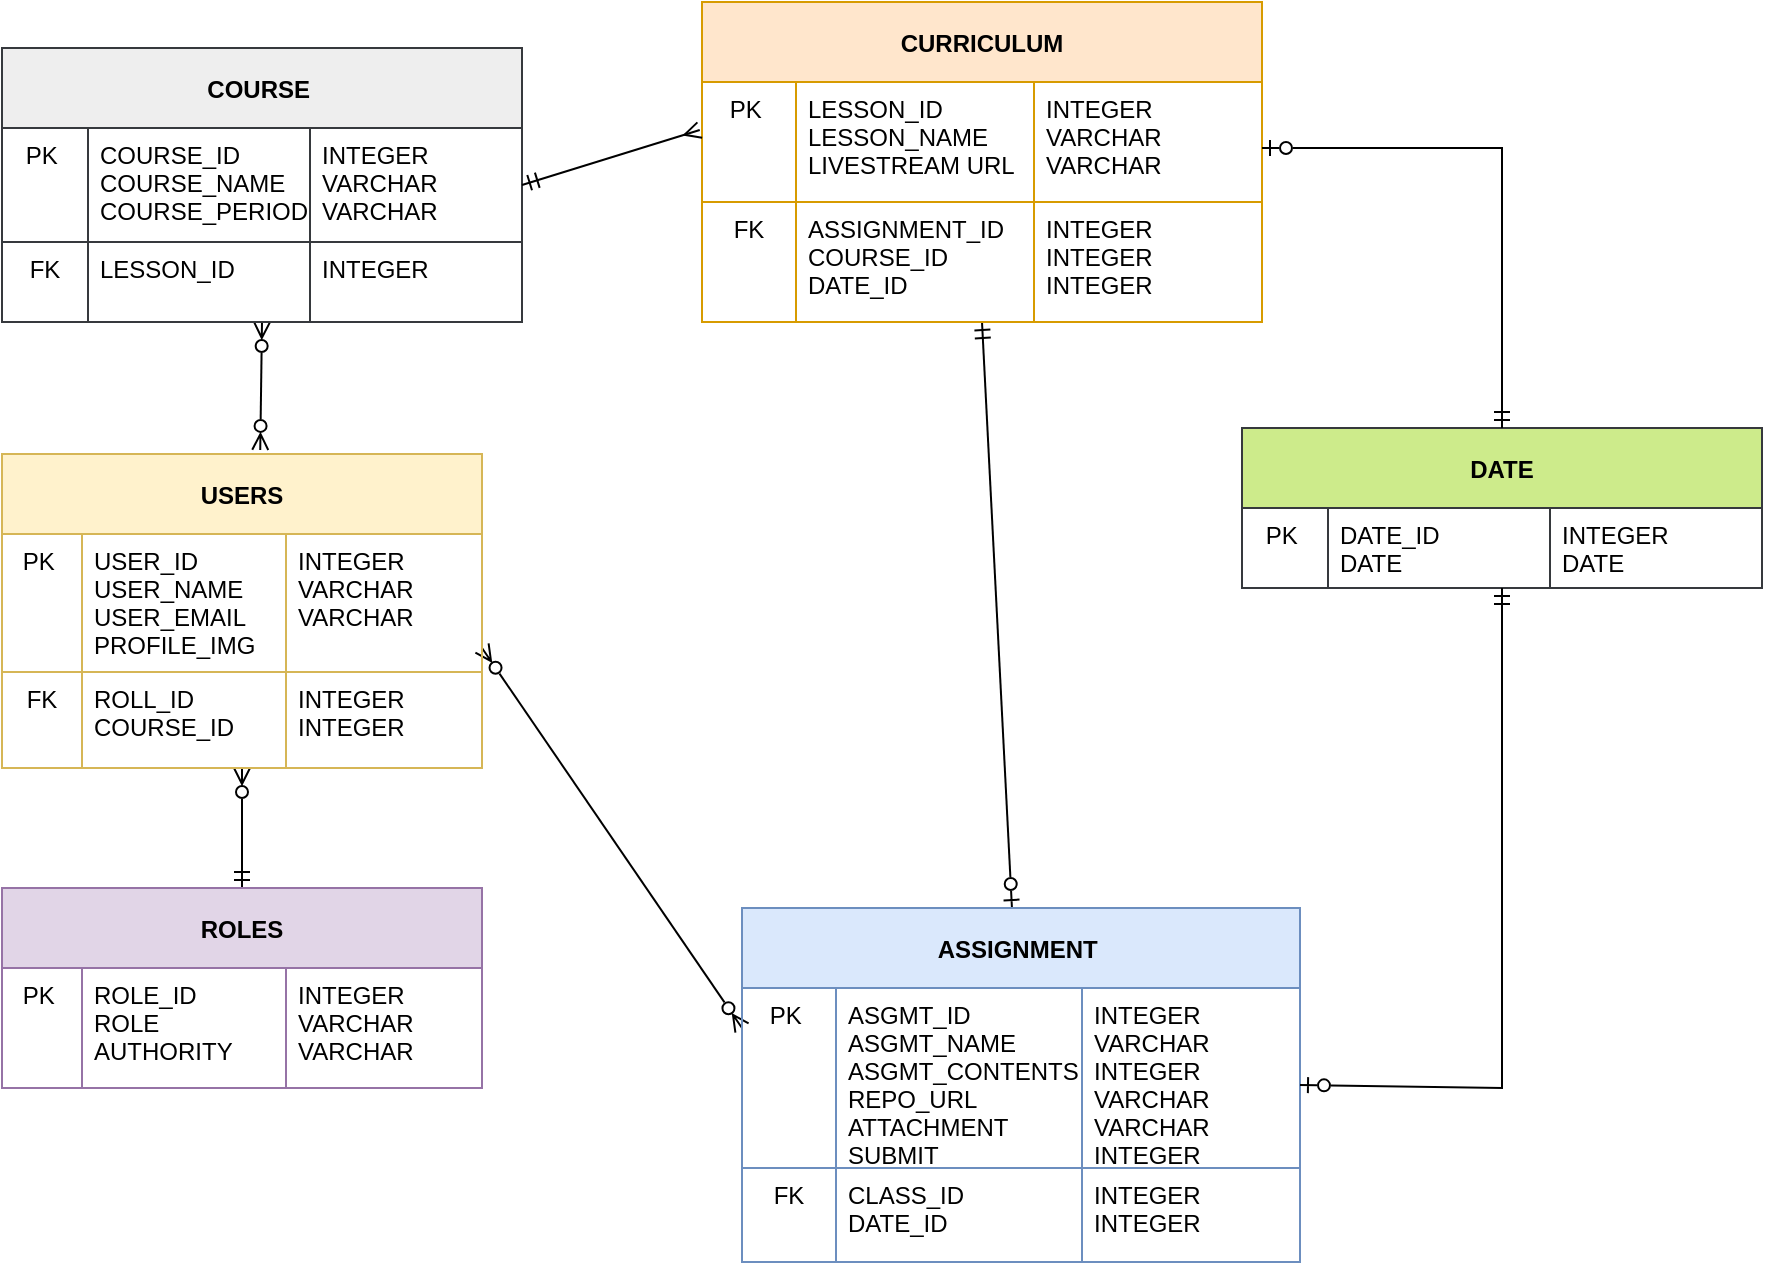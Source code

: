 <mxfile version="20.2.6" type="device"><diagram id="R2lEEEUBdFMjLlhIrx00" name="Page-1"><mxGraphModel dx="2801" dy="837" grid="1" gridSize="10" guides="1" tooltips="1" connect="1" arrows="1" fold="1" page="1" pageScale="1" pageWidth="1100" pageHeight="850" math="0" shadow="0" extFonts="Permanent Marker^https://fonts.googleapis.com/css?family=Permanent+Marker"><root><mxCell id="0"/><mxCell id="1" parent="0"/><mxCell id="WN3hn1zlduRSiTncXsH_-110" value="" style="rounded=0;orthogonalLoop=1;jettySize=auto;html=1;endArrow=ERzeroToMany;endFill=0;startArrow=ERmandOne;startFill=0;exitX=0.5;exitY=0;exitDx=0;exitDy=0;entryX=0.5;entryY=1;entryDx=0;entryDy=0;" parent="1" source="WN3hn1zlduRSiTncXsH_-90" target="WN3hn1zlduRSiTncXsH_-51" edge="1"><mxGeometry relative="1" as="geometry"><mxPoint x="-861" y="833" as="sourcePoint"/><mxPoint x="-871" y="633" as="targetPoint"/></mxGeometry></mxCell><mxCell id="WN3hn1zlduRSiTncXsH_-132" value="" style="edgeStyle=none;rounded=0;orthogonalLoop=1;jettySize=auto;html=1;startArrow=ERzeroToMany;startFill=0;endArrow=ERzeroToMany;endFill=0;entryX=0.5;entryY=1;entryDx=0;entryDy=0;exitX=0.538;exitY=-0.013;exitDx=0;exitDy=0;exitPerimeter=0;" parent="1" source="WN3hn1zlduRSiTncXsH_-51" target="WN3hn1zlduRSiTncXsH_-135" edge="1"><mxGeometry relative="1" as="geometry"><mxPoint x="-850" y="523" as="sourcePoint"/><mxPoint x="-740" y="453" as="targetPoint"/><Array as="points"/></mxGeometry></mxCell><mxCell id="WN3hn1zlduRSiTncXsH_-146" style="edgeStyle=none;rounded=0;orthogonalLoop=1;jettySize=auto;html=1;startArrow=ERzeroToMany;startFill=0;endArrow=ERzeroToMany;endFill=0;" parent="1" edge="1"><mxGeometry relative="1" as="geometry"><mxPoint x="-740" y="413" as="sourcePoint"/><mxPoint x="-610" y="603" as="targetPoint"/></mxGeometry></mxCell><mxCell id="WN3hn1zlduRSiTncXsH_-51" value="USERS" style="shape=table;childLayout=tableLayout;startSize=40;collapsible=0;recursiveResize=0;expand=0;fontStyle=1;spacingLeft=0;fillColor=#fff2cc;strokeColor=#d6b656;" parent="1" vertex="1"><mxGeometry x="-980" y="316" width="240" height="157" as="geometry"/></mxCell><mxCell id="WN3hn1zlduRSiTncXsH_-52" value="" style="shape=tableRow;horizontal=0;swimlaneHead=0;swimlaneBody=0;top=0;left=0;bottom=0;right=0;dropTarget=0;fontStyle=0;fillColor=none;points=[[0,0.5],[1,0.5]];portConstraint=eastwest;startSize=0;collapsible=0;recursiveResize=0;expand=0;" parent="WN3hn1zlduRSiTncXsH_-51" vertex="1"><mxGeometry y="40" width="240" height="69" as="geometry"/></mxCell><mxCell id="WN3hn1zlduRSiTncXsH_-88" value="PK " style="swimlane;swimlaneHead=0;swimlaneBody=0;fontStyle=0;connectable=0;fillColor=none;startSize=0;collapsible=0;recursiveResize=0;expand=0;verticalAlign=top;align=center;" parent="WN3hn1zlduRSiTncXsH_-52" vertex="1"><mxGeometry width="40" height="69" as="geometry"><mxRectangle width="40" height="69" as="alternateBounds"/></mxGeometry></mxCell><mxCell id="WN3hn1zlduRSiTncXsH_-53" value="USER_ID&#10;USER_NAME&#10;USER_EMAIL&#10;PROFILE_IMG" style="swimlane;swimlaneHead=0;swimlaneBody=0;fontStyle=0;connectable=0;fillColor=none;startSize=0;collapsible=0;recursiveResize=0;expand=0;spacingLeft=4;verticalAlign=top;align=left;" parent="WN3hn1zlduRSiTncXsH_-52" vertex="1"><mxGeometry x="40" width="102" height="69" as="geometry"><mxRectangle width="102" height="69" as="alternateBounds"/></mxGeometry></mxCell><mxCell id="WN3hn1zlduRSiTncXsH_-54" value="INTEGER&#10;VARCHAR&#10;VARCHAR" style="swimlane;swimlaneHead=0;swimlaneBody=0;fontStyle=0;connectable=0;fillColor=none;startSize=0;collapsible=0;recursiveResize=0;expand=0;align=left;verticalAlign=top;spacingLeft=4;" parent="WN3hn1zlduRSiTncXsH_-52" vertex="1"><mxGeometry x="142" width="98" height="69" as="geometry"><mxRectangle width="98" height="69" as="alternateBounds"/></mxGeometry></mxCell><mxCell id="WN3hn1zlduRSiTncXsH_-55" value="" style="shape=tableRow;horizontal=0;swimlaneHead=0;swimlaneBody=0;top=0;left=0;bottom=0;right=0;dropTarget=0;fontStyle=0;fillColor=none;points=[[0,0.5],[1,0.5]];portConstraint=eastwest;startSize=0;collapsible=0;recursiveResize=0;expand=0;" parent="WN3hn1zlduRSiTncXsH_-51" vertex="1"><mxGeometry y="109" width="240" height="48" as="geometry"/></mxCell><mxCell id="WN3hn1zlduRSiTncXsH_-89" value="FK" style="swimlane;swimlaneHead=0;swimlaneBody=0;fontStyle=0;connectable=0;fillColor=none;startSize=0;collapsible=0;recursiveResize=0;expand=0;align=center;verticalAlign=top;" parent="WN3hn1zlduRSiTncXsH_-55" vertex="1"><mxGeometry width="40" height="48" as="geometry"><mxRectangle width="40" height="48" as="alternateBounds"/></mxGeometry></mxCell><mxCell id="WN3hn1zlduRSiTncXsH_-56" value="ROLL_ID&#10;COURSE_ID" style="swimlane;swimlaneHead=0;swimlaneBody=0;fontStyle=0;connectable=0;fillColor=none;startSize=0;collapsible=0;recursiveResize=0;expand=0;align=left;verticalAlign=top;spacingLeft=4;" parent="WN3hn1zlduRSiTncXsH_-55" vertex="1"><mxGeometry x="40" width="102" height="48" as="geometry"><mxRectangle width="102" height="48" as="alternateBounds"/></mxGeometry></mxCell><mxCell id="WN3hn1zlduRSiTncXsH_-57" value="INTEGER&#10;INTEGER&#10;" style="swimlane;swimlaneHead=0;swimlaneBody=0;fontStyle=0;connectable=0;fillColor=none;startSize=0;collapsible=0;recursiveResize=0;expand=0;align=left;horizontal=1;verticalAlign=top;spacingLeft=4;" parent="WN3hn1zlduRSiTncXsH_-55" vertex="1"><mxGeometry x="142" width="98" height="48" as="geometry"><mxRectangle width="98" height="48" as="alternateBounds"/></mxGeometry></mxCell><mxCell id="WN3hn1zlduRSiTncXsH_-90" value="ROLES" style="shape=table;childLayout=tableLayout;startSize=40;collapsible=0;recursiveResize=0;expand=0;fontStyle=1;spacingLeft=0;fillColor=#e1d5e7;strokeColor=#9673a6;" parent="1" vertex="1"><mxGeometry x="-980" y="533" width="240" height="100" as="geometry"/></mxCell><mxCell id="WN3hn1zlduRSiTncXsH_-91" value="" style="shape=tableRow;horizontal=0;swimlaneHead=0;swimlaneBody=0;top=0;left=0;bottom=0;right=0;dropTarget=0;fontStyle=0;fillColor=none;points=[[0,0.5],[1,0.5]];portConstraint=eastwest;startSize=0;collapsible=0;recursiveResize=0;expand=0;" parent="WN3hn1zlduRSiTncXsH_-90" vertex="1"><mxGeometry y="40" width="240" height="60" as="geometry"/></mxCell><mxCell id="WN3hn1zlduRSiTncXsH_-92" value="PK " style="swimlane;swimlaneHead=0;swimlaneBody=0;fontStyle=0;connectable=0;fillColor=none;startSize=0;collapsible=0;recursiveResize=0;expand=0;verticalAlign=top;align=center;" parent="WN3hn1zlduRSiTncXsH_-91" vertex="1"><mxGeometry width="40" height="60" as="geometry"><mxRectangle width="40" height="60" as="alternateBounds"/></mxGeometry></mxCell><mxCell id="WN3hn1zlduRSiTncXsH_-93" value="ROLE_ID&#10;ROLE&#10;AUTHORITY" style="swimlane;swimlaneHead=0;swimlaneBody=0;fontStyle=0;connectable=0;fillColor=none;startSize=0;collapsible=0;recursiveResize=0;expand=0;spacingLeft=4;verticalAlign=top;align=left;" parent="WN3hn1zlduRSiTncXsH_-91" vertex="1"><mxGeometry x="40" width="102" height="60" as="geometry"><mxRectangle width="102" height="60" as="alternateBounds"/></mxGeometry></mxCell><mxCell id="WN3hn1zlduRSiTncXsH_-94" value="INTEGER&#10;VARCHAR&#10;VARCHAR" style="swimlane;swimlaneHead=0;swimlaneBody=0;fontStyle=0;connectable=0;fillColor=none;startSize=0;collapsible=0;recursiveResize=0;expand=0;align=left;verticalAlign=top;spacingLeft=4;" parent="WN3hn1zlduRSiTncXsH_-91" vertex="1"><mxGeometry x="142" width="98" height="60" as="geometry"><mxRectangle width="98" height="60" as="alternateBounds"/></mxGeometry></mxCell><mxCell id="WN3hn1zlduRSiTncXsH_-134" value="" style="edgeStyle=none;rounded=0;orthogonalLoop=1;jettySize=auto;html=1;startArrow=ERmandOne;startFill=0;endArrow=ERzeroToOne;endFill=0;exitX=0.5;exitY=1;exitDx=0;exitDy=0;" parent="1" source="WN3hn1zlduRSiTncXsH_-113" target="WN3hn1zlduRSiTncXsH_-122" edge="1"><mxGeometry relative="1" as="geometry"><mxPoint x="-460" y="233" as="sourcePoint"/><mxPoint x="-400" y="859" as="targetPoint"/></mxGeometry></mxCell><mxCell id="WN3hn1zlduRSiTncXsH_-113" value="CURRICULUM" style="shape=table;childLayout=tableLayout;startSize=40;collapsible=0;recursiveResize=0;expand=0;fontStyle=1;spacingLeft=0;fillColor=#ffe6cc;strokeColor=#d79b00;" parent="1" vertex="1"><mxGeometry x="-630" y="90" width="280" height="160" as="geometry"/></mxCell><mxCell id="WN3hn1zlduRSiTncXsH_-114" value="" style="shape=tableRow;horizontal=0;swimlaneHead=0;swimlaneBody=0;top=0;left=0;bottom=0;right=0;dropTarget=0;fontStyle=0;fillColor=none;points=[[0,0.5],[1,0.5]];portConstraint=eastwest;startSize=0;collapsible=0;recursiveResize=0;expand=0;" parent="WN3hn1zlduRSiTncXsH_-113" vertex="1"><mxGeometry y="40" width="280" height="60" as="geometry"/></mxCell><mxCell id="WN3hn1zlduRSiTncXsH_-115" value="PK " style="swimlane;swimlaneHead=0;swimlaneBody=0;fontStyle=0;connectable=0;fillColor=none;startSize=0;collapsible=0;recursiveResize=0;expand=0;verticalAlign=top;align=center;" parent="WN3hn1zlduRSiTncXsH_-114" vertex="1"><mxGeometry width="47" height="60" as="geometry"><mxRectangle width="47" height="60" as="alternateBounds"/></mxGeometry></mxCell><mxCell id="WN3hn1zlduRSiTncXsH_-116" value="LESSON_ID&#10;LESSON_NAME&#10;LIVESTREAM URL&#10;" style="swimlane;swimlaneHead=0;swimlaneBody=0;fontStyle=0;connectable=0;fillColor=none;startSize=0;collapsible=0;recursiveResize=0;expand=0;spacingLeft=4;verticalAlign=top;align=left;" parent="WN3hn1zlduRSiTncXsH_-114" vertex="1"><mxGeometry x="47" width="119" height="60" as="geometry"><mxRectangle width="119" height="60" as="alternateBounds"/></mxGeometry></mxCell><mxCell id="WN3hn1zlduRSiTncXsH_-117" value="INTEGER&#10;VARCHAR&#10;VARCHAR&#10;" style="swimlane;swimlaneHead=0;swimlaneBody=0;fontStyle=0;connectable=0;fillColor=none;startSize=0;collapsible=0;recursiveResize=0;expand=0;align=left;verticalAlign=top;spacingLeft=4;" parent="WN3hn1zlduRSiTncXsH_-114" vertex="1"><mxGeometry x="166" width="114" height="60" as="geometry"><mxRectangle width="114" height="60" as="alternateBounds"/></mxGeometry></mxCell><mxCell id="WN3hn1zlduRSiTncXsH_-118" value="" style="shape=tableRow;horizontal=0;swimlaneHead=0;swimlaneBody=0;top=0;left=0;bottom=0;right=0;dropTarget=0;fontStyle=0;fillColor=none;points=[[0,0.5],[1,0.5]];portConstraint=eastwest;startSize=0;collapsible=0;recursiveResize=0;expand=0;" parent="WN3hn1zlduRSiTncXsH_-113" vertex="1"><mxGeometry y="100" width="280" height="60" as="geometry"/></mxCell><mxCell id="WN3hn1zlduRSiTncXsH_-119" value="FK" style="swimlane;swimlaneHead=0;swimlaneBody=0;fontStyle=0;connectable=0;fillColor=none;startSize=0;collapsible=0;recursiveResize=0;expand=0;align=center;verticalAlign=top;" parent="WN3hn1zlduRSiTncXsH_-118" vertex="1"><mxGeometry width="47" height="60" as="geometry"><mxRectangle width="47" height="60" as="alternateBounds"/></mxGeometry></mxCell><mxCell id="WN3hn1zlduRSiTncXsH_-120" value="ASSIGNMENT_ID &#10;COURSE_ID   &#10;DATE_ID    " style="swimlane;swimlaneHead=0;swimlaneBody=0;fontStyle=0;connectable=0;fillColor=none;startSize=0;collapsible=0;recursiveResize=0;expand=0;align=left;verticalAlign=top;spacingLeft=4;" parent="WN3hn1zlduRSiTncXsH_-118" vertex="1"><mxGeometry x="47" width="119" height="60" as="geometry"><mxRectangle width="119" height="60" as="alternateBounds"/></mxGeometry></mxCell><mxCell id="WN3hn1zlduRSiTncXsH_-121" value="INTEGER&#10;INTEGER&#10;INTEGER" style="swimlane;swimlaneHead=0;swimlaneBody=0;fontStyle=0;connectable=0;fillColor=none;startSize=0;collapsible=0;recursiveResize=0;expand=0;align=left;horizontal=1;verticalAlign=top;spacingLeft=4;" parent="WN3hn1zlduRSiTncXsH_-118" vertex="1"><mxGeometry x="166" width="114" height="60" as="geometry"><mxRectangle width="114" height="60" as="alternateBounds"/></mxGeometry></mxCell><mxCell id="WN3hn1zlduRSiTncXsH_-135" value="COURSE " style="shape=table;childLayout=tableLayout;startSize=40;collapsible=0;recursiveResize=0;expand=0;fontStyle=1;spacingLeft=0;fillColor=#eeeeee;strokeColor=#36393d;" parent="1" vertex="1"><mxGeometry x="-980" y="113" width="260" height="137" as="geometry"/></mxCell><mxCell id="WN3hn1zlduRSiTncXsH_-136" value="" style="shape=tableRow;horizontal=0;swimlaneHead=0;swimlaneBody=0;top=0;left=0;bottom=0;right=0;dropTarget=0;fontStyle=0;fillColor=none;points=[[0,0.5],[1,0.5]];portConstraint=eastwest;startSize=0;collapsible=0;recursiveResize=0;expand=0;" parent="WN3hn1zlduRSiTncXsH_-135" vertex="1"><mxGeometry y="40" width="260" height="57" as="geometry"/></mxCell><mxCell id="WN3hn1zlduRSiTncXsH_-137" value="PK " style="swimlane;swimlaneHead=0;swimlaneBody=0;fontStyle=0;connectable=0;fillColor=none;startSize=0;collapsible=0;recursiveResize=0;expand=0;verticalAlign=top;align=center;" parent="WN3hn1zlduRSiTncXsH_-136" vertex="1"><mxGeometry width="43" height="57" as="geometry"><mxRectangle width="43" height="57" as="alternateBounds"/></mxGeometry></mxCell><mxCell id="WN3hn1zlduRSiTncXsH_-138" value="COURSE_ID&#10;COURSE_NAME&#10;COURSE_PERIOD&#10;" style="swimlane;swimlaneHead=0;swimlaneBody=0;fontStyle=0;connectable=0;fillColor=none;startSize=0;collapsible=0;recursiveResize=0;expand=0;spacingLeft=4;verticalAlign=top;align=left;" parent="WN3hn1zlduRSiTncXsH_-136" vertex="1"><mxGeometry x="43" width="111" height="57" as="geometry"><mxRectangle width="111" height="57" as="alternateBounds"/></mxGeometry></mxCell><mxCell id="WN3hn1zlduRSiTncXsH_-139" value="INTEGER&#10;VARCHAR&#10;VARCHAR" style="swimlane;swimlaneHead=0;swimlaneBody=0;fontStyle=0;connectable=0;fillColor=none;startSize=0;collapsible=0;recursiveResize=0;expand=0;align=left;verticalAlign=top;spacingLeft=4;" parent="WN3hn1zlduRSiTncXsH_-136" vertex="1"><mxGeometry x="154" width="106" height="57" as="geometry"><mxRectangle width="106" height="57" as="alternateBounds"/></mxGeometry></mxCell><mxCell id="WN3hn1zlduRSiTncXsH_-140" value="" style="shape=tableRow;horizontal=0;swimlaneHead=0;swimlaneBody=0;top=0;left=0;bottom=0;right=0;dropTarget=0;fontStyle=0;fillColor=none;points=[[0,0.5],[1,0.5]];portConstraint=eastwest;startSize=0;collapsible=0;recursiveResize=0;expand=0;" parent="WN3hn1zlduRSiTncXsH_-135" vertex="1"><mxGeometry y="97" width="260" height="40" as="geometry"/></mxCell><mxCell id="WN3hn1zlduRSiTncXsH_-141" value="FK" style="swimlane;swimlaneHead=0;swimlaneBody=0;fontStyle=0;connectable=0;fillColor=none;startSize=0;collapsible=0;recursiveResize=0;expand=0;align=center;verticalAlign=top;" parent="WN3hn1zlduRSiTncXsH_-140" vertex="1"><mxGeometry width="43" height="40" as="geometry"><mxRectangle width="43" height="40" as="alternateBounds"/></mxGeometry></mxCell><mxCell id="WN3hn1zlduRSiTncXsH_-142" value="LESSON_ID" style="swimlane;swimlaneHead=0;swimlaneBody=0;fontStyle=0;connectable=0;fillColor=none;startSize=0;collapsible=0;recursiveResize=0;expand=0;align=left;verticalAlign=top;spacingLeft=4;" parent="WN3hn1zlduRSiTncXsH_-140" vertex="1"><mxGeometry x="43" width="111" height="40" as="geometry"><mxRectangle width="111" height="40" as="alternateBounds"/></mxGeometry></mxCell><mxCell id="WN3hn1zlduRSiTncXsH_-143" value="INTEGER&#10;" style="swimlane;swimlaneHead=0;swimlaneBody=0;fontStyle=0;connectable=0;fillColor=none;startSize=0;collapsible=0;recursiveResize=0;expand=0;align=left;horizontal=1;verticalAlign=top;spacingLeft=4;" parent="WN3hn1zlduRSiTncXsH_-140" vertex="1"><mxGeometry x="154" width="106" height="40" as="geometry"><mxRectangle width="106" height="40" as="alternateBounds"/></mxGeometry></mxCell><mxCell id="WN3hn1zlduRSiTncXsH_-145" value="" style="edgeStyle=none;rounded=0;orthogonalLoop=1;jettySize=auto;html=1;startArrow=ERmandOne;startFill=0;endArrow=ERmany;endFill=0;entryX=-0.004;entryY=0.4;entryDx=0;entryDy=0;exitX=1;exitY=0.5;exitDx=0;exitDy=0;entryPerimeter=0;" parent="1" source="WN3hn1zlduRSiTncXsH_-135" target="WN3hn1zlduRSiTncXsH_-114" edge="1"><mxGeometry relative="1" as="geometry"><mxPoint x="-490" y="483" as="sourcePoint"/><mxPoint x="-400.5" y="753" as="targetPoint"/></mxGeometry></mxCell><mxCell id="WN3hn1zlduRSiTncXsH_-147" value="DATE" style="shape=table;childLayout=tableLayout;startSize=40;collapsible=0;recursiveResize=0;expand=0;fontStyle=1;spacingLeft=0;fillColor=#cdeb8b;strokeColor=#36393d;" parent="1" vertex="1"><mxGeometry x="-360" y="303" width="260" height="80" as="geometry"/></mxCell><mxCell id="WN3hn1zlduRSiTncXsH_-148" value="" style="shape=tableRow;horizontal=0;swimlaneHead=0;swimlaneBody=0;top=0;left=0;bottom=0;right=0;dropTarget=0;fontStyle=0;fillColor=none;points=[[0,0.5],[1,0.5]];portConstraint=eastwest;startSize=0;collapsible=0;recursiveResize=0;expand=0;" parent="WN3hn1zlduRSiTncXsH_-147" vertex="1"><mxGeometry y="40" width="260" height="40" as="geometry"/></mxCell><mxCell id="WN3hn1zlduRSiTncXsH_-149" value="PK " style="swimlane;swimlaneHead=0;swimlaneBody=0;fontStyle=0;connectable=0;fillColor=none;startSize=0;collapsible=0;recursiveResize=0;expand=0;verticalAlign=top;align=center;" parent="WN3hn1zlduRSiTncXsH_-148" vertex="1"><mxGeometry width="43" height="40" as="geometry"><mxRectangle width="43" height="40" as="alternateBounds"/></mxGeometry></mxCell><mxCell id="WN3hn1zlduRSiTncXsH_-150" value="DATE_ID  &#10;DATE" style="swimlane;swimlaneHead=0;swimlaneBody=0;fontStyle=0;connectable=0;fillColor=none;startSize=0;collapsible=0;recursiveResize=0;expand=0;spacingLeft=4;verticalAlign=top;align=left;" parent="WN3hn1zlduRSiTncXsH_-148" vertex="1"><mxGeometry x="43" width="111" height="40" as="geometry"><mxRectangle width="111" height="40" as="alternateBounds"/></mxGeometry></mxCell><mxCell id="WN3hn1zlduRSiTncXsH_-151" value="INTEGER&#10;DATE" style="swimlane;swimlaneHead=0;swimlaneBody=0;fontStyle=0;connectable=0;fillColor=none;startSize=0;collapsible=0;recursiveResize=0;expand=0;align=left;verticalAlign=top;spacingLeft=4;" parent="WN3hn1zlduRSiTncXsH_-148" vertex="1"><mxGeometry x="154" width="106" height="40" as="geometry"><mxRectangle width="106" height="40" as="alternateBounds"/></mxGeometry></mxCell><mxCell id="WN3hn1zlduRSiTncXsH_-122" value="ASSIGNMENT " style="shape=table;childLayout=tableLayout;startSize=40;collapsible=0;recursiveResize=0;expand=0;fontStyle=1;spacingLeft=0;fillColor=#dae8fc;strokeColor=#6c8ebf;" parent="1" vertex="1"><mxGeometry x="-610" y="543" width="279" height="177" as="geometry"/></mxCell><mxCell id="WN3hn1zlduRSiTncXsH_-123" value="" style="shape=tableRow;horizontal=0;swimlaneHead=0;swimlaneBody=0;top=0;left=0;bottom=0;right=0;dropTarget=0;fontStyle=0;fillColor=none;points=[[0,0.5],[1,0.5]];portConstraint=eastwest;startSize=0;collapsible=0;recursiveResize=0;expand=0;" parent="WN3hn1zlduRSiTncXsH_-122" vertex="1"><mxGeometry y="40" width="279" height="90" as="geometry"/></mxCell><mxCell id="WN3hn1zlduRSiTncXsH_-124" value="PK " style="swimlane;swimlaneHead=0;swimlaneBody=0;fontStyle=0;connectable=0;fillColor=none;startSize=0;collapsible=0;recursiveResize=0;expand=0;verticalAlign=top;align=center;" parent="WN3hn1zlduRSiTncXsH_-123" vertex="1"><mxGeometry width="47" height="90" as="geometry"><mxRectangle width="47" height="90" as="alternateBounds"/></mxGeometry></mxCell><mxCell id="WN3hn1zlduRSiTncXsH_-125" value="ASGMT_ID    &#10;ASGMT_NAME&#10;ASGMT_CONTENTS&#10;REPO_URL&#10;ATTACHMENT&#10;SUBMIT" style="swimlane;swimlaneHead=0;swimlaneBody=0;fontStyle=0;connectable=0;fillColor=none;startSize=0;collapsible=0;recursiveResize=0;expand=0;spacingLeft=4;verticalAlign=top;align=left;" parent="WN3hn1zlduRSiTncXsH_-123" vertex="1"><mxGeometry x="47" width="123" height="90" as="geometry"><mxRectangle width="123" height="90" as="alternateBounds"/></mxGeometry></mxCell><mxCell id="WN3hn1zlduRSiTncXsH_-126" value="INTEGER&#10;VARCHAR&#10;INTEGER&#10;VARCHAR&#10;VARCHAR&#10;INTEGER" style="swimlane;swimlaneHead=0;swimlaneBody=0;fontStyle=0;connectable=0;fillColor=none;startSize=0;collapsible=0;recursiveResize=0;expand=0;align=left;verticalAlign=top;spacingLeft=4;" parent="WN3hn1zlduRSiTncXsH_-123" vertex="1"><mxGeometry x="170" width="109" height="90" as="geometry"><mxRectangle width="109" height="90" as="alternateBounds"/></mxGeometry></mxCell><mxCell id="WN3hn1zlduRSiTncXsH_-127" value="" style="shape=tableRow;horizontal=0;swimlaneHead=0;swimlaneBody=0;top=0;left=0;bottom=0;right=0;dropTarget=0;fontStyle=0;fillColor=none;points=[[0,0.5],[1,0.5]];portConstraint=eastwest;startSize=0;collapsible=0;recursiveResize=0;expand=0;" parent="WN3hn1zlduRSiTncXsH_-122" vertex="1"><mxGeometry y="130" width="279" height="47" as="geometry"/></mxCell><mxCell id="WN3hn1zlduRSiTncXsH_-128" value="FK" style="swimlane;swimlaneHead=0;swimlaneBody=0;fontStyle=0;connectable=0;fillColor=none;startSize=0;collapsible=0;recursiveResize=0;expand=0;align=center;verticalAlign=top;" parent="WN3hn1zlduRSiTncXsH_-127" vertex="1"><mxGeometry width="47" height="47" as="geometry"><mxRectangle width="47" height="47" as="alternateBounds"/></mxGeometry></mxCell><mxCell id="WN3hn1zlduRSiTncXsH_-129" value="CLASS_ID &#10;DATE_ID    " style="swimlane;swimlaneHead=0;swimlaneBody=0;fontStyle=0;connectable=0;fillColor=none;startSize=0;collapsible=0;recursiveResize=0;expand=0;align=left;verticalAlign=top;spacingLeft=4;" parent="WN3hn1zlduRSiTncXsH_-127" vertex="1"><mxGeometry x="47" width="123" height="47" as="geometry"><mxRectangle width="123" height="47" as="alternateBounds"/></mxGeometry></mxCell><mxCell id="WN3hn1zlduRSiTncXsH_-130" value="INTEGER&#10;INTEGER&#10;" style="swimlane;swimlaneHead=0;swimlaneBody=0;fontStyle=0;connectable=0;fillColor=none;startSize=0;collapsible=0;recursiveResize=0;expand=0;align=left;horizontal=1;verticalAlign=top;spacingLeft=4;" parent="WN3hn1zlduRSiTncXsH_-127" vertex="1"><mxGeometry x="170" width="109" height="47" as="geometry"><mxRectangle width="109" height="47" as="alternateBounds"/></mxGeometry></mxCell><mxCell id="WN3hn1zlduRSiTncXsH_-166" value="" style="edgeStyle=none;rounded=0;orthogonalLoop=1;jettySize=auto;html=1;exitX=0.5;exitY=1;exitDx=0;exitDy=0;startArrow=ERmandOne;startFill=0;endArrow=ERzeroToOne;endFill=0;entryX=1;entryY=0.5;entryDx=0;entryDy=0;" parent="1" source="WN3hn1zlduRSiTncXsH_-147" target="WN3hn1zlduRSiTncXsH_-122" edge="1"><mxGeometry relative="1" as="geometry"><mxPoint x="-510" y="923" as="sourcePoint"/><mxPoint x="-230" y="623" as="targetPoint"/><Array as="points"><mxPoint x="-230" y="633"/></Array></mxGeometry></mxCell><mxCell id="WN3hn1zlduRSiTncXsH_-168" value="" style="edgeStyle=none;rounded=0;orthogonalLoop=1;jettySize=auto;html=1;startArrow=ERzeroToOne;startFill=0;endArrow=ERmandOne;endFill=0;" parent="1" target="WN3hn1zlduRSiTncXsH_-147" edge="1"><mxGeometry relative="1" as="geometry"><mxPoint x="-350" y="163" as="sourcePoint"/><mxPoint x="-300" y="301.5" as="targetPoint"/><Array as="points"><mxPoint x="-230" y="163"/></Array></mxGeometry></mxCell></root></mxGraphModel></diagram></mxfile>